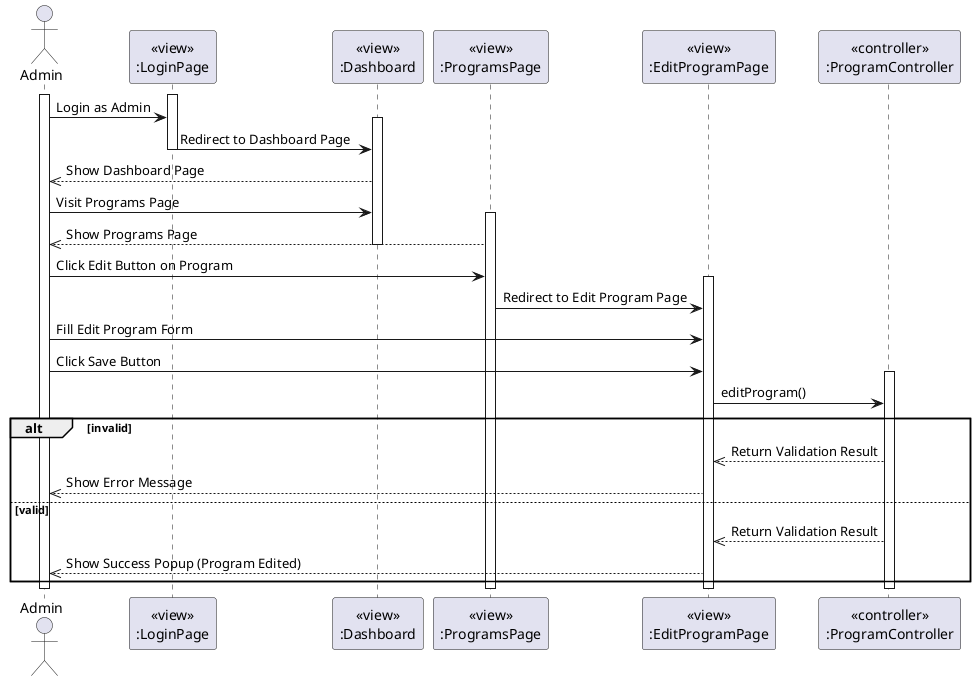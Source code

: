 @startuml EditProgram
actor Admin
participant LoginPageView [
  <<view>>
  :LoginPage
]

participant DashboardView [
  <<view>>
  :Dashboard
]

participant ProgramsView [
  <<view>>
  :ProgramsPage
]

participant EditProgramPageView [
  <<view>>
  :EditProgramPage
]

participant ProgramController [
  <<controller>>
  :ProgramController
]

activate Admin
activate LoginPageView
Admin -> LoginPageView: Login as Admin
activate DashboardView
LoginPageView -> DashboardView: Redirect to Dashboard Page
deactivate LoginPageView

DashboardView -->> Admin: Show Dashboard Page

Admin -> DashboardView: Visit Programs Page
activate ProgramsView
ProgramsView -->> Admin: Show Programs Page
deactivate DashboardView

Admin -> ProgramsView: Click Edit Button on Program

activate EditProgramPageView
ProgramsView -> EditProgramPageView: Redirect to Edit Program Page

Admin -> EditProgramPageView: Fill Edit Program Form
Admin -> EditProgramPageView: Click Save Button

activate ProgramController
EditProgramPageView -> ProgramController: editProgram()
alt invalid
    ProgramController -->> EditProgramPageView: Return Validation Result
    EditProgramPageView -->> Admin: Show Error Message
else valid
    ProgramController -->> EditProgramPageView: Return Validation Result
    EditProgramPageView -->> Admin: Show Success Popup (Program Edited)
end

deactivate ProgramController
deactivate Admin
deactivate ProgramsView
deactivate EditProgramPageView
@enduml
